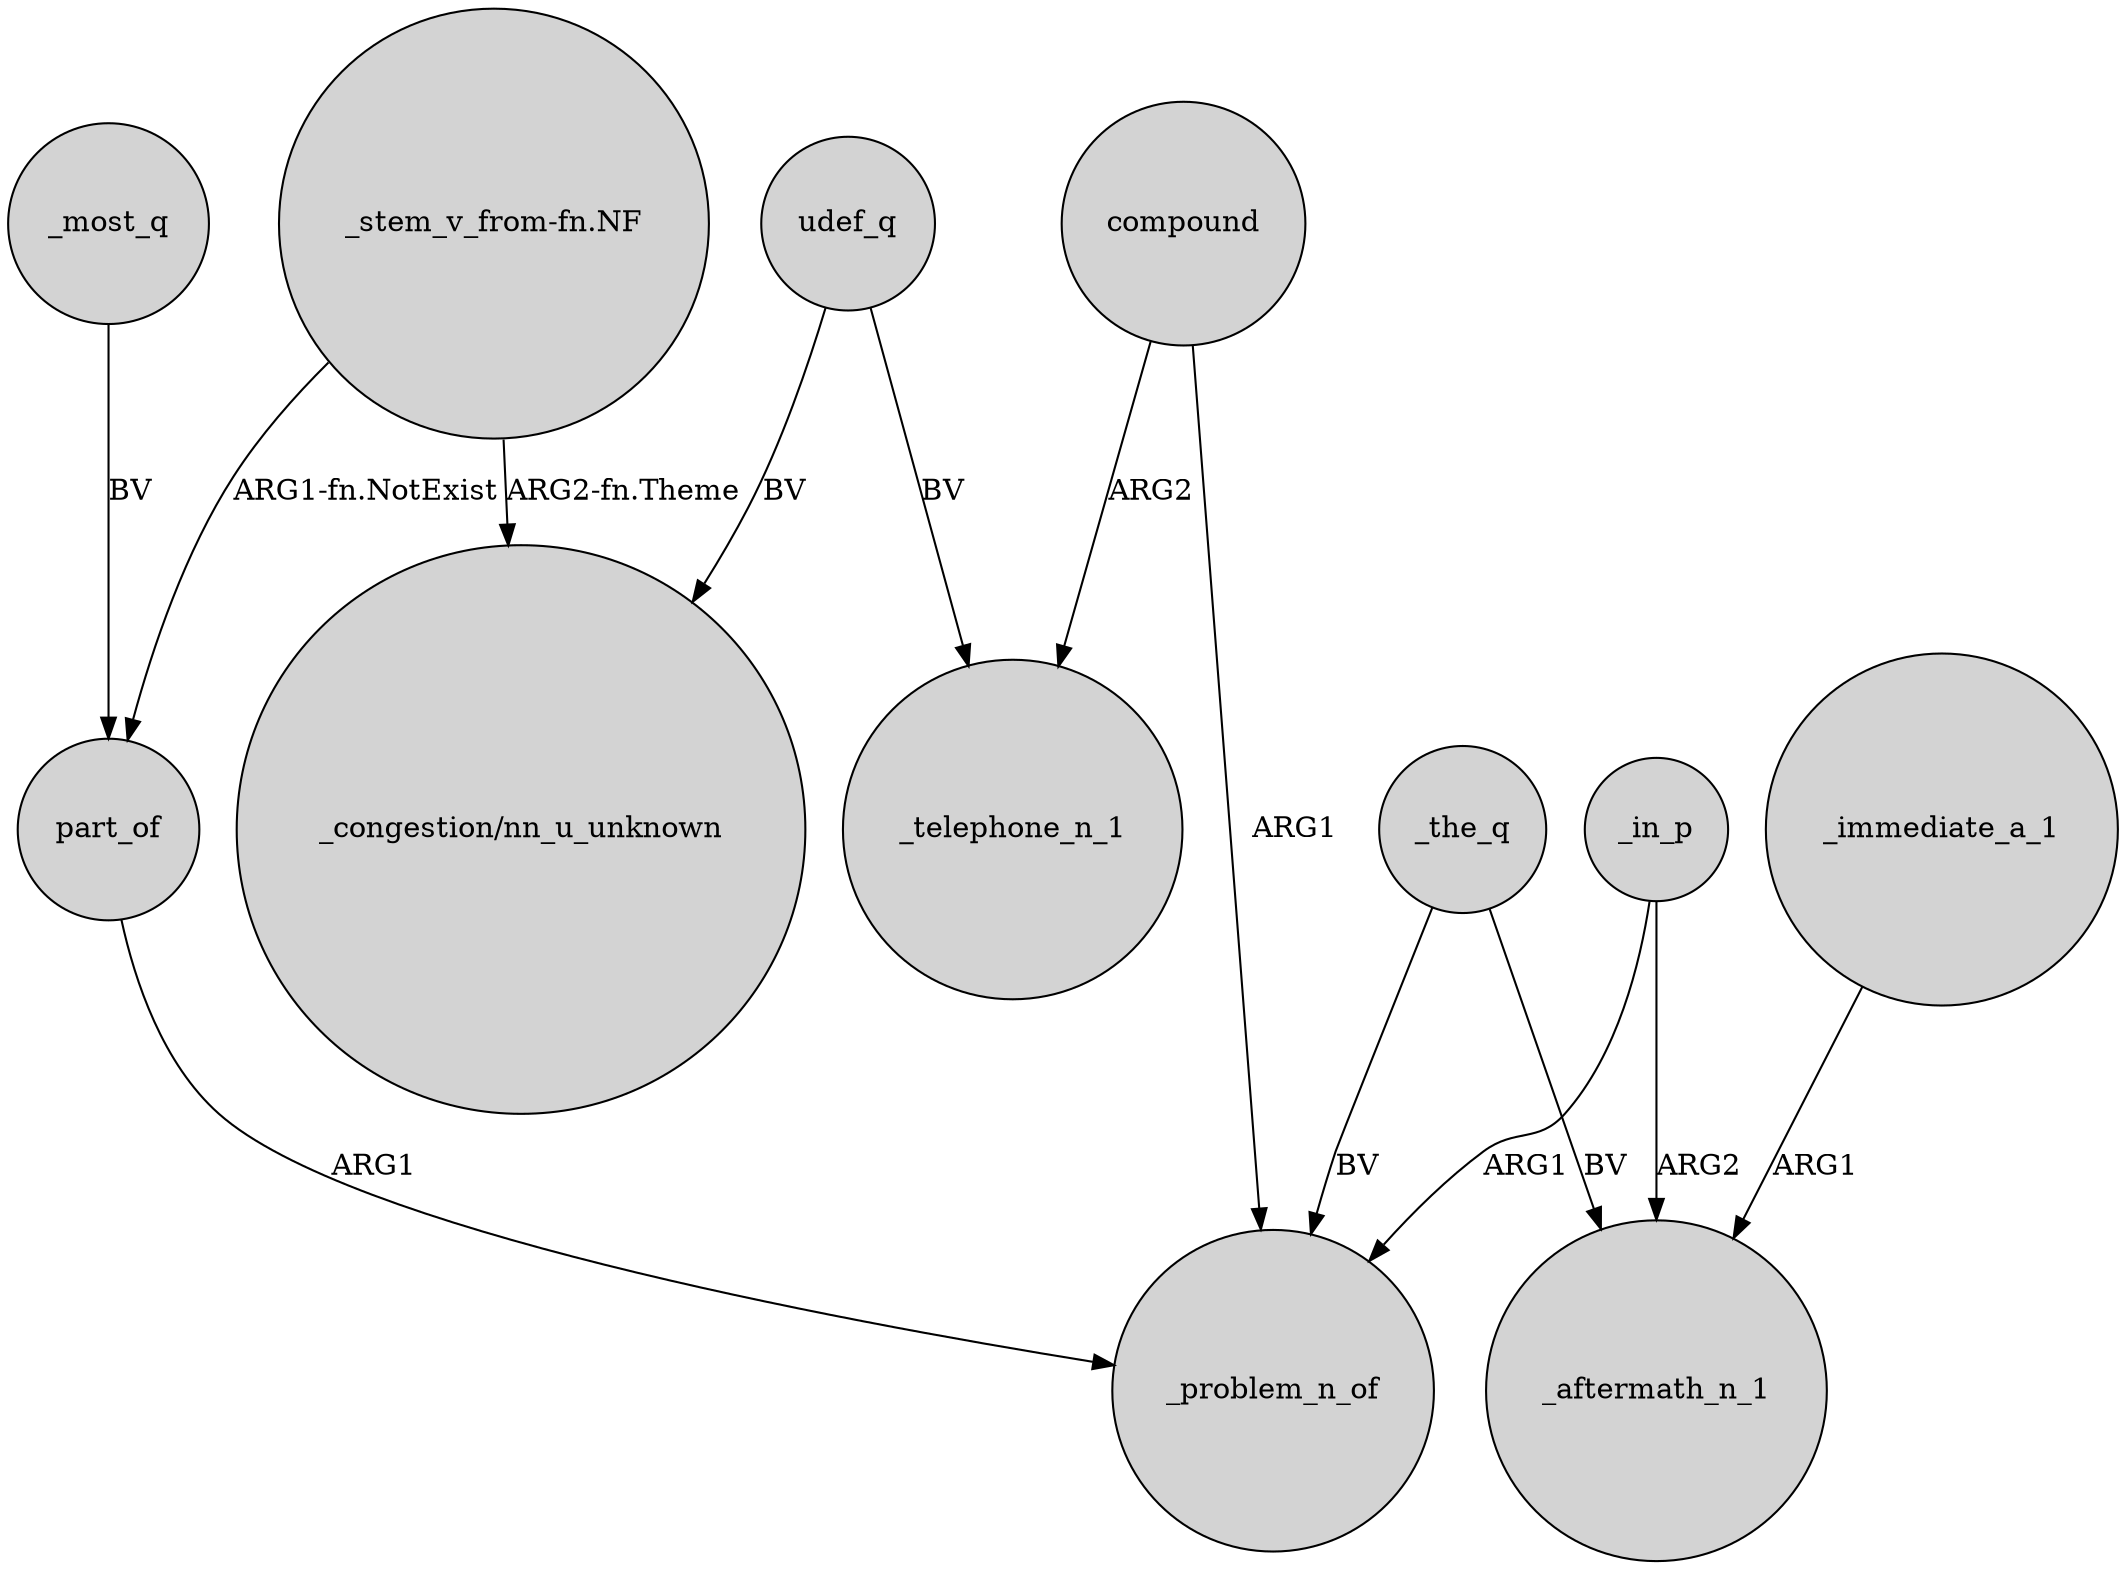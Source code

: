 digraph {
	node [shape=circle style=filled]
	"_stem_v_from-fn.NF" -> "_congestion/nn_u_unknown" [label="ARG2-fn.Theme"]
	_most_q -> part_of [label=BV]
	_the_q -> _aftermath_n_1 [label=BV]
	udef_q -> "_congestion/nn_u_unknown" [label=BV]
	compound -> _problem_n_of [label=ARG1]
	_in_p -> _aftermath_n_1 [label=ARG2]
	compound -> _telephone_n_1 [label=ARG2]
	_in_p -> _problem_n_of [label=ARG1]
	_immediate_a_1 -> _aftermath_n_1 [label=ARG1]
	part_of -> _problem_n_of [label=ARG1]
	udef_q -> _telephone_n_1 [label=BV]
	"_stem_v_from-fn.NF" -> part_of [label="ARG1-fn.NotExist"]
	_the_q -> _problem_n_of [label=BV]
}
